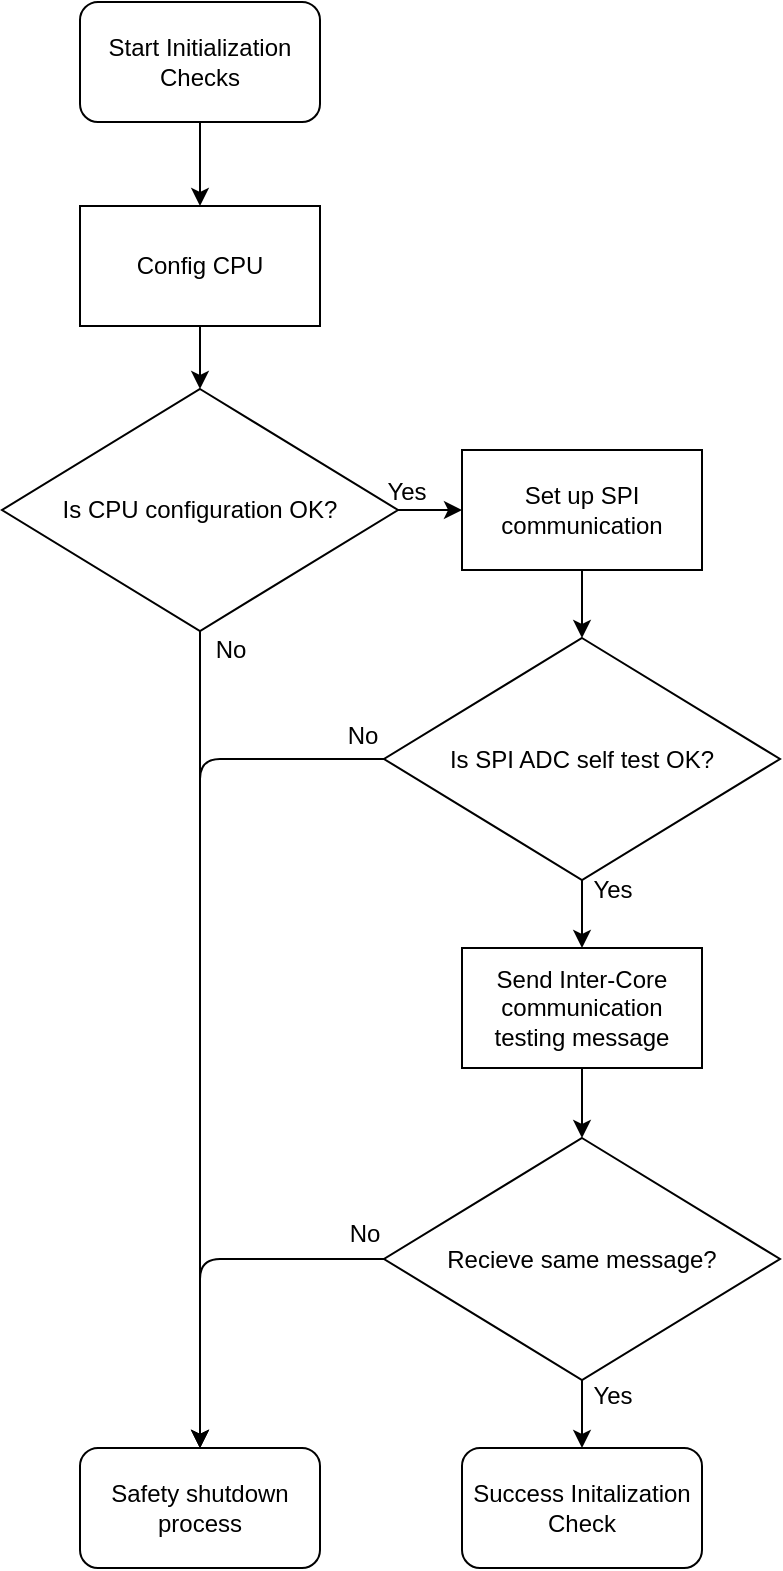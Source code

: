 <mxfile scale="3" border="0">
    <diagram id="LzTGRrPrDBO6Tm46XuKC" name="Page-1">
        <mxGraphModel dx="1870" dy="2044" grid="0" gridSize="10" guides="1" tooltips="1" connect="1" arrows="1" fold="1" page="0" pageScale="1" pageWidth="1600" pageHeight="1200" math="0" shadow="0">
            <root>
                <mxCell id="0"/>
                <mxCell id="1" parent="0"/>
                <mxCell id="381" style="edgeStyle=none;html=1;" edge="1" parent="1" source="352" target="378">
                    <mxGeometry relative="1" as="geometry"/>
                </mxCell>
                <mxCell id="352" value="Start Initialization Checks" style="rounded=1;whiteSpace=wrap;html=1;fontSize=12;" vertex="1" parent="1">
                    <mxGeometry x="-500" y="-1172" width="120" height="60" as="geometry"/>
                </mxCell>
                <mxCell id="363" style="edgeStyle=none;html=1;exitX=0.5;exitY=1;exitDx=0;exitDy=0;fontSize=12;" edge="1" parent="1" source="353" target="357">
                    <mxGeometry relative="1" as="geometry"/>
                </mxCell>
                <mxCell id="353" value="Set up SPI communication" style="rounded=0;whiteSpace=wrap;html=1;fontSize=12;" vertex="1" parent="1">
                    <mxGeometry x="-309" y="-948" width="120" height="60" as="geometry"/>
                </mxCell>
                <mxCell id="365" style="edgeStyle=none;html=1;exitX=0.5;exitY=1;exitDx=0;exitDy=0;fontSize=12;" edge="1" parent="1" source="354" target="359">
                    <mxGeometry relative="1" as="geometry"/>
                </mxCell>
                <mxCell id="354" value="Send Inter-Core communication testing message" style="rounded=0;whiteSpace=wrap;html=1;fontSize=12;" vertex="1" parent="1">
                    <mxGeometry x="-309" y="-699" width="120" height="60" as="geometry"/>
                </mxCell>
                <mxCell id="356" value="Success Initalization Check" style="rounded=1;whiteSpace=wrap;html=1;fontSize=12;" vertex="1" parent="1">
                    <mxGeometry x="-309" y="-449" width="120" height="60" as="geometry"/>
                </mxCell>
                <mxCell id="364" style="edgeStyle=none;html=1;exitX=0.5;exitY=1;exitDx=0;exitDy=0;fontSize=12;" edge="1" parent="1" source="357" target="354">
                    <mxGeometry relative="1" as="geometry"/>
                </mxCell>
                <mxCell id="375" value="Yes" style="edgeLabel;html=1;align=center;verticalAlign=middle;resizable=0;points=[];fontSize=12;" vertex="1" connectable="0" parent="364">
                    <mxGeometry x="-0.534" relative="1" as="geometry">
                        <mxPoint x="15" y="-3" as="offset"/>
                    </mxGeometry>
                </mxCell>
                <mxCell id="370" style="edgeStyle=orthogonalEdgeStyle;html=1;exitX=0;exitY=0.5;exitDx=0;exitDy=0;fontSize=12;entryX=0.5;entryY=0;entryDx=0;entryDy=0;" edge="1" parent="1" source="357" target="360">
                    <mxGeometry relative="1" as="geometry">
                        <mxPoint x="-88" y="-793.5" as="targetPoint"/>
                    </mxGeometry>
                </mxCell>
                <mxCell id="374" value="No" style="edgeLabel;html=1;align=center;verticalAlign=middle;resizable=0;points=[];fontSize=12;" vertex="1" connectable="0" parent="370">
                    <mxGeometry x="-0.097" y="1" relative="1" as="geometry">
                        <mxPoint x="80" y="-117" as="offset"/>
                    </mxGeometry>
                </mxCell>
                <mxCell id="357" value="Is SPI ADC self test OK?" style="rhombus;whiteSpace=wrap;html=1;fontSize=12;" vertex="1" parent="1">
                    <mxGeometry x="-348" y="-854" width="198" height="121" as="geometry"/>
                </mxCell>
                <mxCell id="367" style="edgeStyle=none;html=1;exitX=0.5;exitY=1;exitDx=0;exitDy=0;fontSize=12;" edge="1" parent="1" source="359" target="356">
                    <mxGeometry relative="1" as="geometry"/>
                </mxCell>
                <mxCell id="377" value="&lt;font&gt;Yes&lt;/font&gt;" style="edgeLabel;html=1;align=center;verticalAlign=middle;resizable=0;points=[];fontSize=12;" vertex="1" connectable="0" parent="367">
                    <mxGeometry x="-0.531" y="-1" relative="1" as="geometry">
                        <mxPoint x="16" as="offset"/>
                    </mxGeometry>
                </mxCell>
                <mxCell id="371" style="edgeStyle=orthogonalEdgeStyle;html=1;exitX=0;exitY=0.5;exitDx=0;exitDy=0;fontSize=12;entryX=0.5;entryY=0;entryDx=0;entryDy=0;" edge="1" parent="1" source="359" target="360">
                    <mxGeometry relative="1" as="geometry">
                        <mxPoint x="-88" y="-543" as="targetPoint"/>
                    </mxGeometry>
                </mxCell>
                <mxCell id="376" value="&lt;font&gt;No&lt;/font&gt;" style="edgeLabel;html=1;align=center;verticalAlign=middle;resizable=0;points=[];fontSize=12;" vertex="1" connectable="0" parent="371">
                    <mxGeometry x="-0.712" y="-1" relative="1" as="geometry">
                        <mxPoint x="17" y="-12" as="offset"/>
                    </mxGeometry>
                </mxCell>
                <mxCell id="359" value="&lt;span style=&quot;color: rgb(0, 0, 0);&quot;&gt;Recieve same message?&lt;/span&gt;" style="rhombus;whiteSpace=wrap;html=1;fontSize=12;" vertex="1" parent="1">
                    <mxGeometry x="-348" y="-604" width="198" height="121" as="geometry"/>
                </mxCell>
                <mxCell id="360" value="Safety shutdown process" style="rounded=1;whiteSpace=wrap;html=1;fontSize=12;" vertex="1" parent="1">
                    <mxGeometry x="-500" y="-449" width="120" height="60" as="geometry"/>
                </mxCell>
                <mxCell id="382" style="edgeStyle=none;html=1;" edge="1" parent="1" source="378" target="379">
                    <mxGeometry relative="1" as="geometry"/>
                </mxCell>
                <mxCell id="378" value="Config CPU" style="rounded=0;whiteSpace=wrap;html=1;fontSize=12;" vertex="1" parent="1">
                    <mxGeometry x="-500" y="-1070" width="120" height="60" as="geometry"/>
                </mxCell>
                <mxCell id="380" style="edgeStyle=none;html=1;entryX=0.5;entryY=0;entryDx=0;entryDy=0;" edge="1" parent="1" source="379" target="360">
                    <mxGeometry relative="1" as="geometry">
                        <mxPoint x="-518.593" y="-490.963" as="targetPoint"/>
                    </mxGeometry>
                </mxCell>
                <mxCell id="386" value="No" style="edgeLabel;html=1;align=center;verticalAlign=middle;resizable=0;points=[];fontSize=12;" vertex="1" connectable="0" parent="380">
                    <mxGeometry x="-0.924" relative="1" as="geometry">
                        <mxPoint x="15" y="-6" as="offset"/>
                    </mxGeometry>
                </mxCell>
                <mxCell id="384" style="edgeStyle=none;html=1;exitX=1;exitY=0.5;exitDx=0;exitDy=0;entryX=0;entryY=0.5;entryDx=0;entryDy=0;" edge="1" parent="1" source="379" target="353">
                    <mxGeometry relative="1" as="geometry"/>
                </mxCell>
                <mxCell id="385" value="Yes" style="edgeLabel;html=1;align=center;verticalAlign=middle;resizable=0;points=[];fontSize=12;" vertex="1" connectable="0" parent="384">
                    <mxGeometry x="-0.414" relative="1" as="geometry">
                        <mxPoint x="-6" y="-9" as="offset"/>
                    </mxGeometry>
                </mxCell>
                <mxCell id="379" value="Is CPU configuration OK?" style="rhombus;whiteSpace=wrap;html=1;fontSize=12;" vertex="1" parent="1">
                    <mxGeometry x="-539" y="-978.5" width="198" height="121" as="geometry"/>
                </mxCell>
            </root>
        </mxGraphModel>
    </diagram>
</mxfile>